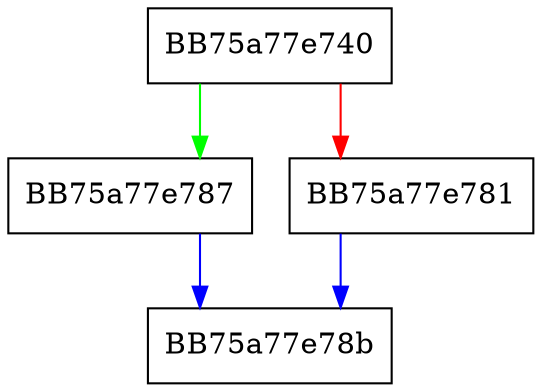 digraph FrameUnwindToEmptyState {
  node [shape="box"];
  graph [splines=ortho];
  BB75a77e740 -> BB75a77e787 [color="green"];
  BB75a77e740 -> BB75a77e781 [color="red"];
  BB75a77e781 -> BB75a77e78b [color="blue"];
  BB75a77e787 -> BB75a77e78b [color="blue"];
}
